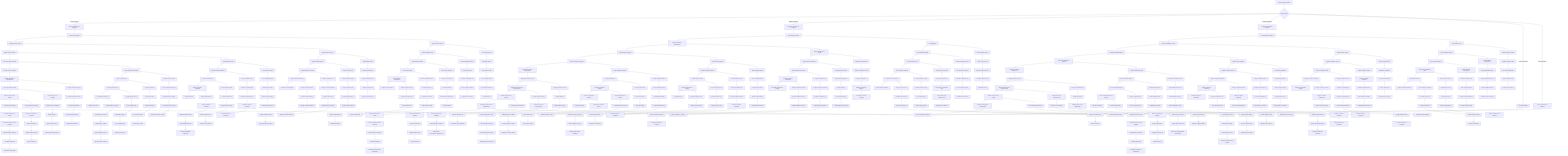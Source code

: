 %% Service Analytics System
%% View at https://mermaid.live
flowchart TD
  A[Service Analytics System] --> B{Analytics Type?}
  B -->|Service Analytics| C[Service Performance Analytics]
  B -->|Engineer Analytics| D[Engineer Performance Analytics]
  B -->|Customer Analytics| E[Customer Satisfaction Analytics]
  B -->|Revenue Analytics| F[Revenue Analysis]
  B -->|System Analytics| G[System Performance Analytics]
  
  %% Service Performance Analytics
  C --> C1[Track Service Metrics]
  C1 --> C2[Analyze Service Trends]
  C2 --> C3[Monitor Service Quality]
  C3 --> C4[Generate Service Reports]
  C4 --> C5[Optimize Service Delivery]
  
  %% Track Service Metrics
  C1 --> C1A[Track Service Volume]
  C1A --> C1B[Track Completion Rate]
  C1B --> C1C[Track Average Duration]
  C1C --> C1D[Track Success Rate]
  C1D --> C1E[Track Customer Satisfaction]
  C1E --> C1F[Update Service Metrics]
  
  %% Service Volume Tracking
  C1A --> C1A1[Count total services]
  C1A1 --> C1A2[Track daily volume]
  C1A2 --> C1A3[Track weekly volume]
  C1A3 --> C1A4[Track monthly volume]
  C1A4 --> C1A5[Track seasonal patterns]
  C1A5 --> C1A6[Volume tracked]
  
  %% Completion Rate Tracking
  C1B --> C1B1[Count completed services]
  C1B1 --> C1B2[Count total services]
  C1B2 --> C1B3[Calculate completion rate]
  C1B3 --> C1B4[Track completion trends]
  C1B4 --> C1B5[Completion rate tracked]
  
  %% Average Duration Tracking
  C1C --> C1C1[Track service start time]
  C1C1 --> C1C2[Track service end time]
  C1C2 --> C1C3[Calculate duration]
  C1C3 --> C1C4[Calculate average duration]
  C1C4 --> C1C5[Duration tracked]
  
  %% Success Rate Tracking
  C1D --> C1D1[Count successful services]
  C1D1 --> C1D2[Count total services]
  C1D2 --> C1D3[Calculate success rate]
  C1D3 --> C1D4[Track success trends]
  C1D4 --> C1D5[Success rate tracked]
  
  %% Customer Satisfaction Tracking
  C1E --> C1E1[Collect customer ratings]
  C1E1 --> C1E2[Calculate average rating]
  C1E2 --> C1E3[Track rating trends]
  C1E3 --> C1E4[Analyze rating patterns]
  C1E4 --> C1E5[Satisfaction tracked]
  
  %% Analyze Service Trends
  C2 --> C2A[Analyze Volume Trends]
  C2A --> C2B[Analyze Quality Trends]
  C2B --> C2C[Analyze Efficiency Trends]
  C2C --> C2D[Analyze Seasonal Patterns]
  C2D --> C2E[Generate Trend Insights]
  
  %% Volume Trend Analysis
  C2A --> C2A1[Analyze daily trends]
  C2A1 --> C2A2[Analyze weekly trends]
  C2A2 --> C2A3[Analyze monthly trends]
  C2A3 --> C2A4[Identify peak periods]
  C2A4 --> C2A5[Volume trends analyzed]
  
  %% Quality Trend Analysis
  C2B --> C2B1[Analyze rating trends]
  C2B1 --> C2B2[Analyze complaint trends]
  C2B2 --> C2B3[Analyze rework trends]
  C2B3 --> C2B4[Identify quality patterns]
  C2B4 --> C2B5[Quality trends analyzed]
  
  %% Efficiency Trend Analysis
  C2C --> C2C1[Analyze duration trends]
  C2C1 --> C2C2[Analyze resource utilization]
  C2C2 --> C2C3[Analyze cost trends]
  C2C3 --> C2C4[Identify efficiency patterns]
  C2C4 --> C2C5[Efficiency trends analyzed]
  
  %% Seasonal Pattern Analysis
  C2D --> C2D1[Analyze seasonal volume]
  C2D1 --> C2D2[Analyze seasonal quality]
  C2D2 --> C2D3[Analyze seasonal efficiency]
  C2D3 --> C2D4[Identify seasonal factors]
  C2D4 --> C2D5[Seasonal patterns analyzed]
  
  %% Monitor Service Quality
  C3 --> C3A[Monitor Rating Trends]
  C3A --> C3B[Monitor Complaint Patterns]
  C3B --> C3C[Monitor Rework Rates]
  C3C --> C3D[Monitor Customer Feedback]
  C3D --> C3E[Quality Monitored]
  
  %% Rating Trend Monitoring
  C3A --> C3A1[Track average ratings]
  C3A1 --> C3A2[Track rating distribution]
  C3A2 --> C3A3[Identify rating trends]
  C3A3 --> C3A4[Monitor rating changes]
  C3A4 --> C3A5[Rating trends monitored]
  
  %% Complaint Pattern Monitoring
  C3B --> C3B1[Track complaint volume]
  C3B1 --> C3B2[Analyze complaint types]
  C3B2 --> C3B3[Identify complaint patterns]
  C3B3 --> C3B4[Monitor complaint resolution]
  C3B4 --> C3B5[Complaint patterns monitored]
  
  %% Rework Rate Monitoring
  C3C --> C3C1[Track rework requests]
  C3C1 --> C3C2[Calculate rework rate]
  C3C2 --> C3C3[Analyze rework causes]
  C3C3 --> C3C4[Monitor rework trends]
  C3C4 --> C3C5[Rework rates monitored]
  
  %% Customer Feedback Monitoring
  C3D --> C3D1[Collect feedback data]
  C3D1 --> C3D2[Analyze feedback sentiment]
  C3D2 --> C3D3[Identify feedback themes]
  C3D3 --> C3D4[Monitor feedback trends]
  C3D4 --> C3D5[Customer feedback monitored]
  
  %% Generate Service Reports
  C4 --> C4A[Create Performance Report]
  C4A --> C4B[Create Trend Report]
  C4B --> C4C[Create Quality Report]
  C4C --> C4D[Create Efficiency Report]
  C4D --> C4E[Reports Generated]
  
  %% Performance Report Creation
  C4A --> C4A1[Compile service metrics]
  C4A1 --> C4A2[Create performance charts]
  C4A2 --> C4A3[Add performance insights]
  C4A3 --> C4A4[Format performance report]
  C4A4 --> C4A5[Performance report created]
  
  %% Trend Report Creation
  C4B --> C4B1[Compile trend data]
  C4B1 --> C4B2[Create trend charts]
  C4B2 --> C4B3[Add trend analysis]
  C4B3 --> C4B4[Format trend report]
  C4B4 --> C4B5[Trend report created]
  
  %% Quality Report Creation
  C4C --> C4C1[Compile quality metrics]
  C4C1 --> C4C2[Create quality charts]
  C4C2 --> C4C3[Add quality insights]
  C4C3 --> C4C4[Format quality report]
  C4C4 --> C4C5[Quality report created]
  
  %% Efficiency Report Creation
  C4D --> C4D1[Compile efficiency metrics]
  C4D1 --> C4D2[Create efficiency charts]
  C4D2 --> C4D3[Add efficiency insights]
  C4D3 --> C4D4[Format efficiency report]
  C4D4 --> C4D5[Efficiency report created]
  
  %% Optimize Service Delivery
  C5 --> C5A[Identify Optimization Opportunities]
  C5A --> C5B[Implement Improvements]
  C5B --> C5C[Monitor Improvement Impact]
  C5C --> C5D[Continuous Optimization]
  
  %% Optimization Opportunity Identification
  C5A --> C5A1[Analyze performance gaps]
  C5A1 --> C5A2[Identify improvement areas]
  C5A2 --> C5A3[Prioritize opportunities]
  C5A3 --> C5A4[Create improvement plan]
  C5A4 --> C5A5[Opportunities identified]
  
  %% Improvement Implementation
  C5B --> C5B1[Implement process changes]
  C5B1 --> C5B2[Update service standards]
  C5B2 --> C5B3[Provide training]
  C5B3 --> C5B4[Deploy improvements]
  C5B4 --> C5B5[Improvements implemented]
  
  %% Improvement Impact Monitoring
  C5C --> C5C1[Track improvement metrics]
  C5C1 --> C5C2[Measure performance changes]
  C5C2 --> C5C3[Analyze impact data]
  C5C3 --> C5C4[Validate improvements]
  C5C4 --> C5C5[Impact monitored]
  
  %% Continuous Optimization
  C5D --> C5D1[Regular performance review]
  C5D1 --> C5D2[Continuous improvement planning]
  C5D2 --> C5D3[Implementation monitoring]
  C5D3 --> C5D4[Feedback integration]
  C5D4 --> C5D5[Continuous optimization]
  
  %% Engineer Performance Analytics
  D --> D1[Track Engineer Metrics]
  D1 --> D2[Analyze Engineer Performance]
  D2 --> D3[Monitor Engineer Quality]
  D3 --> D4[Generate Engineer Reports]
  D4 --> D5[Optimize Engineer Performance]
  
  %% Track Engineer Metrics
  D1 --> D1A[Track Workload]
  D1A --> D1B[Track Completion Rate]
  D1B --> D1C[Track Response Time]
  D1C --> D1D[Track Customer Ratings]
  D1D --> D1E[Track Revenue Generated]
  D1E --> D1F[Update Engineer Metrics]
  
  %% Workload Tracking
  D1A --> D1A1[Count assigned services]
  D1A1 --> D1A2[Track active services]
  D1A2 --> D1A3[Track completed services]
  D1A3 --> D1A4[Calculate workload ratio]
  D1A4 --> D1A5[Workload tracked]
  
  %% Completion Rate Tracking
  D1B --> D1B1[Count completed services]
  D1B1 --> D1B2[Count assigned services]
  D1B2 --> D1B3[Calculate completion rate]
  D1B3 --> D1B4[Track completion trends]
  D1B4 --> D1B5[Completion rate tracked]
  
  %% Response Time Tracking
  D1C --> D1C1[Track offer response time]
  D1C1 --> D1C2[Track service start time]
  D1C2 --> D1C3[Track service completion time]
  D1C3 --> D1C4[Calculate average response time]
  D1C4 --> D1C5[Response time tracked]
  
  %% Customer Rating Tracking
  D1D --> D1D1[Collect customer ratings]
  D1D1 --> D1D2[Calculate average rating]
  D1D2 --> D1D3[Track rating trends]
  D1D3 --> D1D4[Analyze rating patterns]
  D1D4 --> D1D5[Customer ratings tracked]
  
  %% Revenue Tracking
  D1E --> D1E1[Track service revenue]
  D1E1 --> D1E2[Calculate total revenue]
  D1E2 --> D1E3[Track revenue trends]
  D1E3 --> D1E4[Analyze revenue patterns]
  D1E4 --> D1E5[Revenue tracked]
  
  %% Analyze Engineer Performance
  D2 --> D2A[Analyze Performance Trends]
  D2A --> D2B[Analyze Skill Development]
  D2B --> D2C[Analyze Efficiency Patterns]
  D2C --> D2D[Analyze Customer Satisfaction]
  D2D --> D2E[Generate Performance Insights]
  
  %% Performance Trend Analysis
  D2A --> D2A1[Analyze workload trends]
  D2A1 --> D2A2[Analyze completion trends]
  D2A2 --> D2A3[Analyze rating trends]
  D2A3 --> D2A4[Identify performance patterns]
  D2A4 --> D2A5[Performance trends analyzed]
  
  %% Skill Development Analysis
  D2B --> D2B1[Track skill improvements]
  D2B1 --> D2B2[Analyze learning patterns]
  D2B2 --> D2B3[Identify skill gaps]
  D2B3 --> D2B4[Recommend training]
  D2B4 --> D2B5[Skill development analyzed]
  
  %% Efficiency Pattern Analysis
  D2C --> D2C1[Analyze time efficiency]
  D2C1 --> D2C2[Analyze resource utilization]
  D2C2 --> D2C3[Analyze cost efficiency]
  D2C3 --> D2C4[Identify efficiency patterns]
  D2C4 --> D2C5[Efficiency patterns analyzed]
  
  %% Customer Satisfaction Analysis
  D2D --> D2D1[Analyze satisfaction trends]
  D2D1 --> D2D2[Analyze feedback patterns]
  D2D2 --> D2D3[Identify satisfaction drivers]
  D2D3 --> D2D4[Recommend improvements]
  D2D4 --> D2D5[Customer satisfaction analyzed]
  
  %% Monitor Engineer Quality
  D3 --> D3A[Monitor Rating Trends]
  D3A --> D3B[Monitor Complaint Patterns]
  D3B --> D3C[Monitor Rework Rates]
  D3C --> D3D[Monitor Performance Metrics]
  D3D --> D3E[Quality Monitored]
  
  %% Rating Trend Monitoring
  D3A --> D3A1[Track individual ratings]
  D3A1 --> D3A2[Track rating distribution]
  D3A2 --> D3A3[Identify rating trends]
  D3A3 --> D3A4[Monitor rating changes]
  D3A4 --> D3A5[Rating trends monitored]
  
  %% Complaint Pattern Monitoring
  D3B --> D3B1[Track complaint volume]
  D3B1 --> D3B2[Analyze complaint types]
  D3B2 --> D3B3[Identify complaint patterns]
  D3B3 --> D3B4[Monitor complaint resolution]
  D3B4 --> D3B5[Complaint patterns monitored]
  
  %% Rework Rate Monitoring
  D3C --> D3C1[Track rework requests]
  D3C1 --> D3C2[Calculate rework rate]
  D3C2 --> D3C3[Analyze rework causes]
  D3C3 --> D3C4[Monitor rework trends]
  D3C4 --> D3C5[Rework rates monitored]
  
  %% Performance Metric Monitoring
  D3D --> D3D1[Monitor completion rates]
  D3D1 --> D3D2[Monitor response times]
  D3D2 --> D3D3[Monitor revenue generation]
  D3D3 --> D3D4[Monitor efficiency metrics]
  D3D4 --> D3D5[Performance metrics monitored]
  
  %% Generate Engineer Reports
  D4 --> D4A[Create Individual Reports]
  D4A --> D4B[Create Team Reports]
  D4B --> D4C[Create Performance Reports]
  D4C --> D4D[Create Development Reports]
  D4D --> D4E[Reports Generated]
  
  %% Individual Report Creation
  D4A --> D4A1[Compile individual metrics]
  D4A1 --> D4A2[Create individual charts]
  D4A2 --> D4A3[Add individual insights]
  D4A3 --> D4A4[Format individual report]
  D4A4 --> D4A5[Individual report created]
  
  %% Team Report Creation
  D4B --> D4B1[Compile team metrics]
  D4B1 --> D4B2[Create team charts]
  D4B2 --> D4B3[Add team insights]
  D4B3 --> D4B4[Format team report]
  D4B4 --> D4B5[Team report created]
  
  %% Performance Report Creation
  D4C --> D4C1[Compile performance metrics]
  D4C1 --> D4C2[Create performance charts]
  D4C2 --> D4C3[Add performance insights]
  D4C3 --> D4C4[Format performance report]
  D4C4 --> D4C5[Performance report created]
  
  %% Development Report Creation
  D4D --> D4D1[Compile development metrics]
  D4D1 --> D4D2[Create development charts]
  D4D2 --> D4D3[Add development insights]
  D4D3 --> D4D4[Format development report]
  D4D4 --> D4D5[Development report created]
  
  %% Optimize Engineer Performance
  D5 --> D5A[Identify Performance Gaps]
  D5A --> D5B[Implement Performance Improvements]
  D5B --> D5C[Monitor Improvement Impact]
  D5C --> D5D[Continuous Performance Optimization]
  
  %% Performance Gap Identification
  D5A --> D5A1[Analyze performance data]
  D5A1 --> D5A2[Identify skill gaps]
  D5A2 --> D5A3[Identify efficiency gaps]
  D5A3 --> D5A4[Prioritize improvements]
  D5A4 --> D5A5[Performance gaps identified]
  
  %% Performance Improvement Implementation
  D5B --> D5B1[Provide targeted training]
  D5B1 --> D5B2[Implement process improvements]
  D5B2 --> D5B3[Provide performance feedback]
  D5B3 --> D5B4[Deploy improvement tools]
  D5B4 --> D5B5[Performance improvements implemented]
  
  %% Improvement Impact Monitoring
  D5C --> D5C1[Track improvement metrics]
  D5C1 --> D5C2[Measure performance changes]
  D5C2 --> D5C3[Analyze impact data]
  D5C3 --> D5C4[Validate improvements]
  D5C4 --> D5C5[Impact monitored]
  
  %% Continuous Performance Optimization
  D5D --> D5D1[Regular performance review]
  D5D1 --> D5D2[Continuous improvement planning]
  D5D2 --> D5D3[Implementation monitoring]
  D5D3 --> D5D4[Feedback integration]
  D5D4 --> D5D5[Continuous performance optimization]
  
  %% Customer Satisfaction Analytics
  E --> E1[Track Satisfaction Metrics]
  E1 --> E2[Analyze Satisfaction Trends]
  E2 --> E3[Monitor Feedback Patterns]
  E3 --> E4[Generate Satisfaction Reports]
  E4 --> E5[Optimize Customer Experience]
  
  %% Track Satisfaction Metrics
  E1 --> E1A[Track Rating Scores]
  E1A --> E1B[Track Feedback Volume]
  E1B --> E1C[Track Complaint Rates]
  E1C --> E1D[Track Repeat Customer Rate]
  E1D --> E1E[Track Referral Rate]
  E1E --> E1F[Update Satisfaction Metrics]
  
  %% Rating Score Tracking
  E1A --> E1A1[Collect customer ratings]
  E1A1 --> E1A2[Calculate average rating]
  E1A2 --> E1A3[Track rating distribution]
  E1A3 --> E1A4[Monitor rating trends]
  E1A4 --> E1A5[Rating scores tracked]
  
  %% Feedback Volume Tracking
  E1B --> E1B1[Count feedback submissions]
  E1B1 --> E1B2[Track feedback frequency]
  E1B2 --> E1B3[Analyze feedback patterns]
  E1B3 --> E1B4[Monitor feedback trends]
  E1B4 --> E1B5[Feedback volume tracked]
  
  %% Complaint Rate Tracking
  E1C --> E1C1[Count complaint submissions]
  E1C1 --> E1C2[Calculate complaint rate]
  E1C2 --> E1C3[Track complaint trends]
  E1C3 --> E1C4[Analyze complaint patterns]
  E1C4 --> E1C5[Complaint rates tracked]
  
  %% Repeat Customer Rate Tracking
  E1D --> E1D1[Count repeat customers]
  E1D1 --> E1D2[Calculate repeat rate]
  E1D2 --> E1D3[Track repeat trends]
  E1D3 --> E1D4[Analyze repeat patterns]
  E1D4 --> E1D5[Repeat customer rate tracked]
  
  %% Referral Rate Tracking
  E1E --> E1E1[Count customer referrals]
  E1E1 --> E1E2[Calculate referral rate]
  E1E2 --> E1E3[Track referral trends]
  E1E3 --> E1E4[Analyze referral patterns]
  E1E4 --> E1E5[Referral rate tracked]
  
  %% Analyze Satisfaction Trends
  E2 --> E2A[Analyze Rating Trends]
  E2A --> E2B[Analyze Feedback Trends]
  E2B --> E2C[Analyze Complaint Trends]
  E2C --> E2D[Analyze Customer Behavior]
  E2D --> E2E[Generate Satisfaction Insights]
  
  %% Rating Trend Analysis
  E2A --> E2A1[Analyze rating changes]
  E2A1 --> E2A2[Identify rating patterns]
  E2A2 --> E2A3[Correlate rating factors]
  E2A3 --> E2A4[Predict rating trends]
  E2A4 --> E2A5[Rating trends analyzed]
  
  %% Feedback Trend Analysis
  E2B --> E2B1[Analyze feedback volume]
  E2B1 --> E2B2[Analyze feedback sentiment]
  E2B2 --> E2B3[Identify feedback themes]
  E2B3 --> E2B4[Track feedback evolution]
  E2B4 --> E2B5[Feedback trends analyzed]
  
  %% Complaint Trend Analysis
  E2C --> E2C1[Analyze complaint volume]
  E2C1 --> E2C2[Analyze complaint types]
  E2C2 --> E2C3[Identify complaint patterns]
  E2C3 --> E2C4[Track complaint resolution]
  E2C4 --> E2C5[Complaint trends analyzed]
  
  %% Customer Behavior Analysis
  E2D --> E2D1[Analyze customer patterns]
  E2D1 --> E2D2[Analyze customer preferences]
  E2D2 --> E2D3[Analyze customer journey]
  E2D3 --> E2D4[Identify behavior drivers]
  E2D4 --> E2D5[Customer behavior analyzed]
  
  %% Monitor Feedback Patterns
  E3 --> E3A[Monitor Rating Patterns]
  E3A --> E3B[Monitor Feedback Themes]
  E3B --> E3C[Monitor Complaint Patterns]
  E3C --> E3D[Monitor Customer Sentiment]
  E3D --> E3E[Feedback Patterns Monitored]
  
  %% Rating Pattern Monitoring
  E3A --> E3A1[Track rating distribution]
  E3A1 --> E3A2[Identify rating clusters]
  E3A2 --> E3A3[Monitor rating changes]
  E3A3 --> E3A4[Analyze rating drivers]
  E3A4 --> E3A5[Rating patterns monitored]
  
  %% Feedback Theme Monitoring
  E3B --> E3B1[Analyze feedback content]
  E3B1 --> E3B2[Identify common themes]
  E3B2 --> E3B3[Track theme frequency]
  E3B3 --> E3B4[Monitor theme evolution]
  E3B4 --> E3B5[Feedback themes monitored]
  
  %% Complaint Pattern Monitoring
  E3C --> E3C1[Analyze complaint content]
  E3C1 --> E3C2[Identify complaint categories]
  E3C2 --> E3C3[Track complaint frequency]
  E3C3 --> E3C4[Monitor complaint resolution]
  E3C4 --> E3C5[Complaint patterns monitored]
  
  %% Customer Sentiment Monitoring
  E3D --> E3D1[Analyze sentiment scores]
  E3D1 --> E3D2[Track sentiment trends]
  E3D2 --> E3D3[Identify sentiment drivers]
  E3D3 --> E3D4[Monitor sentiment changes]
  E3D4 --> E3D5[Customer sentiment monitored]
  
  %% Generate Satisfaction Reports
  E4 --> E4A[Create Satisfaction Report]
  E4A --> E4B[Create Feedback Report]
  E4B --> E4C[Create Complaint Report]
  E4C --> E4D[Create Customer Behavior Report]
  E4D --> E4E[Reports Generated]
  
  %% Satisfaction Report Creation
  E4A --> E4A1[Compile satisfaction metrics]
  E4A1 --> E4A2[Create satisfaction charts]
  E4A2 --> E4A3[Add satisfaction insights]
  E4A3 --> E4A4[Format satisfaction report]
  E4A4 --> E4A5[Satisfaction report created]
  
  %% Feedback Report Creation
  E4B --> E4B1[Compile feedback data]
  E4B1 --> E4B2[Create feedback charts]
  E4B2 --> E4B3[Add feedback insights]
  E4B3 --> E4B4[Format feedback report]
  E4B4 --> E4B5[Feedback report created]
  
  %% Complaint Report Creation
  E4C --> E4C1[Compile complaint data]
  E4C1 --> E4C2[Create complaint charts]
  E4C2 --> E4C3[Add complaint insights]
  E4C3 --> E4C4[Format complaint report]
  E4C4 --> E4C5[Complaint report created]
  
  %% Customer Behavior Report Creation
  E4D --> E4D1[Compile behavior data]
  E4D1 --> E4D2[Create behavior charts]
  E4D2 --> E4D3[Add behavior insights]
  E4D3 --> E4D4[Format behavior report]
  E4D4 --> E4D5[Customer behavior report created]
  
  %% Optimize Customer Experience
  E5 --> E5A[Identify Experience Gaps]
  E5A --> E5B[Implement Experience Improvements]
  E5B --> E5C[Monitor Improvement Impact]
  E5C --> E5D[Continuous Experience Optimization]
  
  %% Experience Gap Identification
  E5A --> E5A1[Analyze satisfaction data]
  E5A1 --> E5A2[Identify pain points]
  E5A2 --> E5A3[Identify improvement opportunities]
  E5A3 --> E5A4[Prioritize improvements]
  E5A4 --> E5A5[Experience gaps identified]
  
  %% Experience Improvement Implementation
  E5B --> E5B1[Implement service improvements]
  E5B1 --> E5B2[Enhance communication]
  E5B2 --> E5B3[Improve response times]
  E5B3 --> E5B4[Deploy experience tools]
  E5B4 --> E5B5[Experience improvements implemented]
  
  %% Improvement Impact Monitoring
  E5C --> E5C1[Track improvement metrics]
  E5C1 --> E5C2[Measure satisfaction changes]
  E5C2 --> E5C3[Analyze impact data]
  E5C3 --> E5C4[Validate improvements]
  E5C4 --> E5C5[Impact monitored]
  
  %% Continuous Experience Optimization
  E5D --> E5D1[Regular experience review]
  E5D1 --> E5D2[Continuous improvement planning]
  E5D2 --> E5D3[Implementation monitoring]
  E5D3 --> E5D4[Feedback integration]
  E5D4 --> E5D5[Continuous experience optimization]
  
  %% End points
  C5D --> Z[Service Analytics Complete]
  D5D --> Z
  E5D --> Z
  F --> Z
  G --> Z